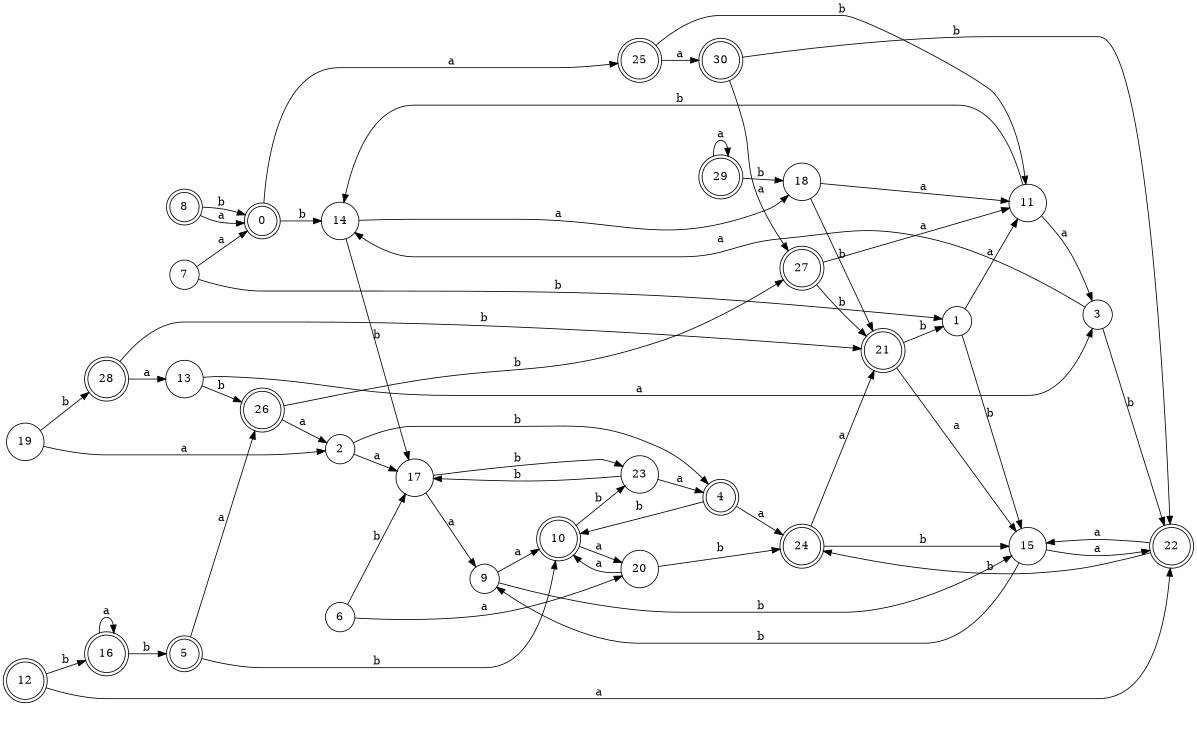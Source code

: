 digraph n25_10 {
__start0 [label="" shape="none"];

rankdir=LR;
size="8,5";

s0 [style="rounded,filled", color="black", fillcolor="white" shape="doublecircle", label="0"];
s1 [style="filled", color="black", fillcolor="white" shape="circle", label="1"];
s2 [style="filled", color="black", fillcolor="white" shape="circle", label="2"];
s3 [style="filled", color="black", fillcolor="white" shape="circle", label="3"];
s4 [style="rounded,filled", color="black", fillcolor="white" shape="doublecircle", label="4"];
s5 [style="rounded,filled", color="black", fillcolor="white" shape="doublecircle", label="5"];
s6 [style="filled", color="black", fillcolor="white" shape="circle", label="6"];
s7 [style="filled", color="black", fillcolor="white" shape="circle", label="7"];
s8 [style="rounded,filled", color="black", fillcolor="white" shape="doublecircle", label="8"];
s9 [style="filled", color="black", fillcolor="white" shape="circle", label="9"];
s10 [style="rounded,filled", color="black", fillcolor="white" shape="doublecircle", label="10"];
s11 [style="filled", color="black", fillcolor="white" shape="circle", label="11"];
s12 [style="rounded,filled", color="black", fillcolor="white" shape="doublecircle", label="12"];
s13 [style="filled", color="black", fillcolor="white" shape="circle", label="13"];
s14 [style="filled", color="black", fillcolor="white" shape="circle", label="14"];
s15 [style="filled", color="black", fillcolor="white" shape="circle", label="15"];
s16 [style="rounded,filled", color="black", fillcolor="white" shape="doublecircle", label="16"];
s17 [style="filled", color="black", fillcolor="white" shape="circle", label="17"];
s18 [style="filled", color="black", fillcolor="white" shape="circle", label="18"];
s19 [style="filled", color="black", fillcolor="white" shape="circle", label="19"];
s20 [style="filled", color="black", fillcolor="white" shape="circle", label="20"];
s21 [style="rounded,filled", color="black", fillcolor="white" shape="doublecircle", label="21"];
s22 [style="rounded,filled", color="black", fillcolor="white" shape="doublecircle", label="22"];
s23 [style="filled", color="black", fillcolor="white" shape="circle", label="23"];
s24 [style="rounded,filled", color="black", fillcolor="white" shape="doublecircle", label="24"];
s25 [style="rounded,filled", color="black", fillcolor="white" shape="doublecircle", label="25"];
s26 [style="rounded,filled", color="black", fillcolor="white" shape="doublecircle", label="26"];
s27 [style="rounded,filled", color="black", fillcolor="white" shape="doublecircle", label="27"];
s28 [style="rounded,filled", color="black", fillcolor="white" shape="doublecircle", label="28"];
s29 [style="rounded,filled", color="black", fillcolor="white" shape="doublecircle", label="29"];
s30 [style="rounded,filled", color="black", fillcolor="white" shape="doublecircle", label="30"];
s0 -> s25 [label="a"];
s0 -> s14 [label="b"];
s1 -> s11 [label="a"];
s1 -> s15 [label="b"];
s2 -> s17 [label="a"];
s2 -> s4 [label="b"];
s3 -> s14 [label="a"];
s3 -> s22 [label="b"];
s4 -> s24 [label="a"];
s4 -> s10 [label="b"];
s5 -> s26 [label="a"];
s5 -> s10 [label="b"];
s6 -> s20 [label="a"];
s6 -> s17 [label="b"];
s7 -> s0 [label="a"];
s7 -> s1 [label="b"];
s8 -> s0 [label="a"];
s8 -> s0 [label="b"];
s9 -> s10 [label="a"];
s9 -> s15 [label="b"];
s10 -> s20 [label="a"];
s10 -> s23 [label="b"];
s11 -> s3 [label="a"];
s11 -> s14 [label="b"];
s12 -> s22 [label="a"];
s12 -> s16 [label="b"];
s13 -> s3 [label="a"];
s13 -> s26 [label="b"];
s14 -> s18 [label="a"];
s14 -> s17 [label="b"];
s15 -> s22 [label="a"];
s15 -> s9 [label="b"];
s16 -> s16 [label="a"];
s16 -> s5 [label="b"];
s17 -> s9 [label="a"];
s17 -> s23 [label="b"];
s18 -> s11 [label="a"];
s18 -> s21 [label="b"];
s19 -> s2 [label="a"];
s19 -> s28 [label="b"];
s20 -> s10 [label="a"];
s20 -> s24 [label="b"];
s21 -> s15 [label="a"];
s21 -> s1 [label="b"];
s22 -> s15 [label="a"];
s22 -> s24 [label="b"];
s23 -> s4 [label="a"];
s23 -> s17 [label="b"];
s24 -> s21 [label="a"];
s24 -> s15 [label="b"];
s25 -> s30 [label="a"];
s25 -> s11 [label="b"];
s26 -> s2 [label="a"];
s26 -> s27 [label="b"];
s27 -> s11 [label="a"];
s27 -> s21 [label="b"];
s28 -> s13 [label="a"];
s28 -> s21 [label="b"];
s29 -> s29 [label="a"];
s29 -> s18 [label="b"];
s30 -> s27 [label="a"];
s30 -> s22 [label="b"];

}